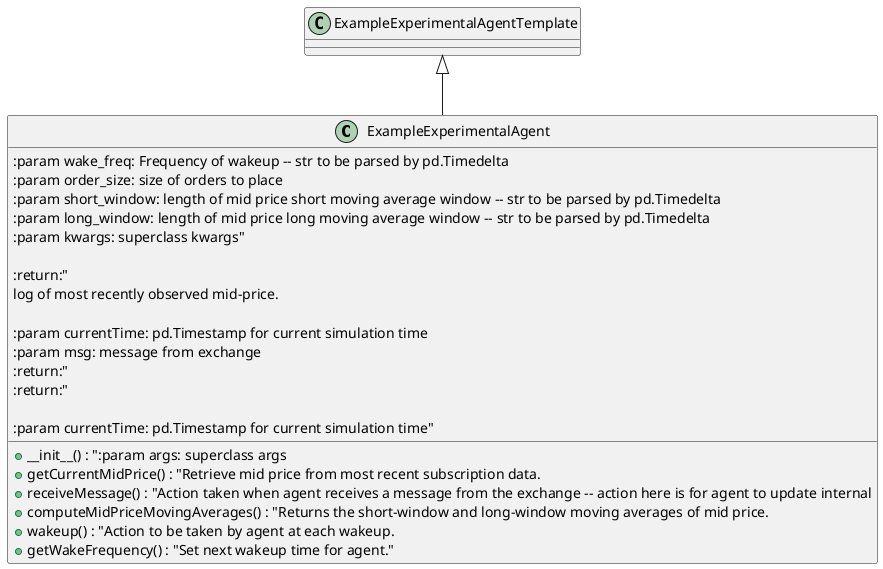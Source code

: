 @startuml
class ExampleExperimentalAgent {
  + __init__() : ":param args: superclass args
:param wake_freq: Frequency of wakeup -- str to be parsed by pd.Timedelta
:param order_size: size of orders to place
:param short_window: length of mid price short moving average window -- str to be parsed by pd.Timedelta
:param long_window: length of mid price long moving average window -- str to be parsed by pd.Timedelta
:param kwargs: superclass kwargs"
  + getCurrentMidPrice() : "Retrieve mid price from most recent subscription data.

:return:"
  + receiveMessage() : "Action taken when agent receives a message from the exchange -- action here is for agent to update internal
    log of most recently observed mid-price.

:param currentTime: pd.Timestamp for current simulation time
:param msg: message from exchange
:return:"
  + computeMidPriceMovingAverages() : "Returns the short-window and long-window moving averages of mid price.
:return:"
  + wakeup() : "Action to be taken by agent at each wakeup.

:param currentTime: pd.Timestamp for current simulation time"
  + getWakeFrequency() : "Set next wakeup time for agent."
}
ExampleExperimentalAgentTemplate <|-- ExampleExperimentalAgent
@enduml